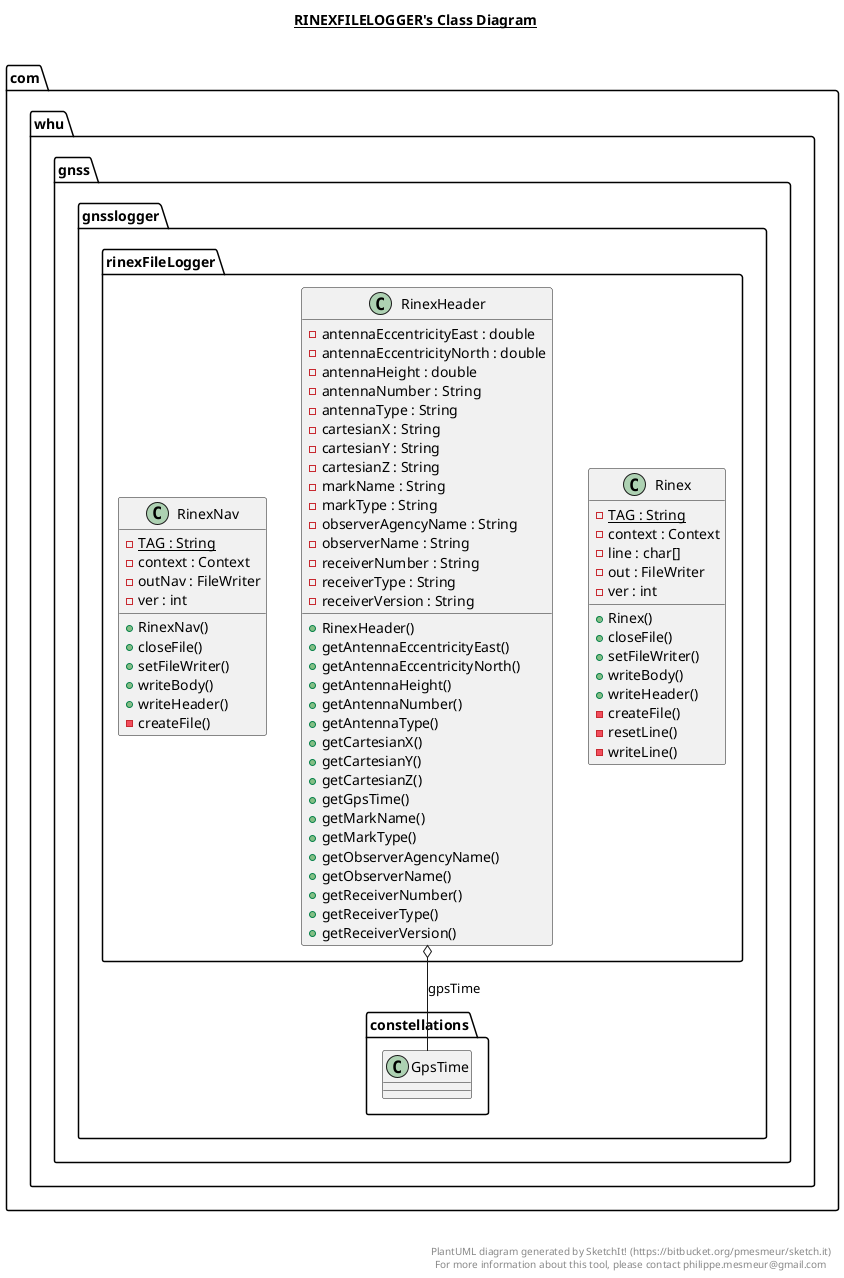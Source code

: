 @startuml

title __RINEXFILELOGGER's Class Diagram__\n

  namespace com.whu.gnss.gnsslogger {
    namespace rinexFileLogger {
      class com.whu.gnss.gnsslogger.rinexFileLogger.Rinex {
          {static} - TAG : String
          - context : Context
          - line : char[]
          - out : FileWriter
          - ver : int
          + Rinex()
          + closeFile()
          + setFileWriter()
          + writeBody()
          + writeHeader()
          - createFile()
          - resetLine()
          - writeLine()
      }
    }
  }
  

  namespace com.whu.gnss.gnsslogger {
    namespace rinexFileLogger {
      class com.whu.gnss.gnsslogger.rinexFileLogger.RinexHeader {
          - antennaEccentricityEast : double
          - antennaEccentricityNorth : double
          - antennaHeight : double
          - antennaNumber : String
          - antennaType : String
          - cartesianX : String
          - cartesianY : String
          - cartesianZ : String
          - markName : String
          - markType : String
          - observerAgencyName : String
          - observerName : String
          - receiverNumber : String
          - receiverType : String
          - receiverVersion : String
          + RinexHeader()
          + getAntennaEccentricityEast()
          + getAntennaEccentricityNorth()
          + getAntennaHeight()
          + getAntennaNumber()
          + getAntennaType()
          + getCartesianX()
          + getCartesianY()
          + getCartesianZ()
          + getGpsTime()
          + getMarkName()
          + getMarkType()
          + getObserverAgencyName()
          + getObserverName()
          + getReceiverNumber()
          + getReceiverType()
          + getReceiverVersion()
      }
    }
  }
  

  namespace com.whu.gnss.gnsslogger {
    namespace rinexFileLogger {
      class com.whu.gnss.gnsslogger.rinexFileLogger.RinexNav {
          {static} - TAG : String
          - context : Context
          - outNav : FileWriter
          - ver : int
          + RinexNav()
          + closeFile()
          + setFileWriter()
          + writeBody()
          + writeHeader()
          - createFile()
      }
    }
  }
  

  com.whu.gnss.gnsslogger.rinexFileLogger.RinexHeader o-- com.whu.gnss.gnsslogger.constellations.GpsTime : gpsTime


right footer


PlantUML diagram generated by SketchIt! (https://bitbucket.org/pmesmeur/sketch.it)
For more information about this tool, please contact philippe.mesmeur@gmail.com
endfooter

@enduml
